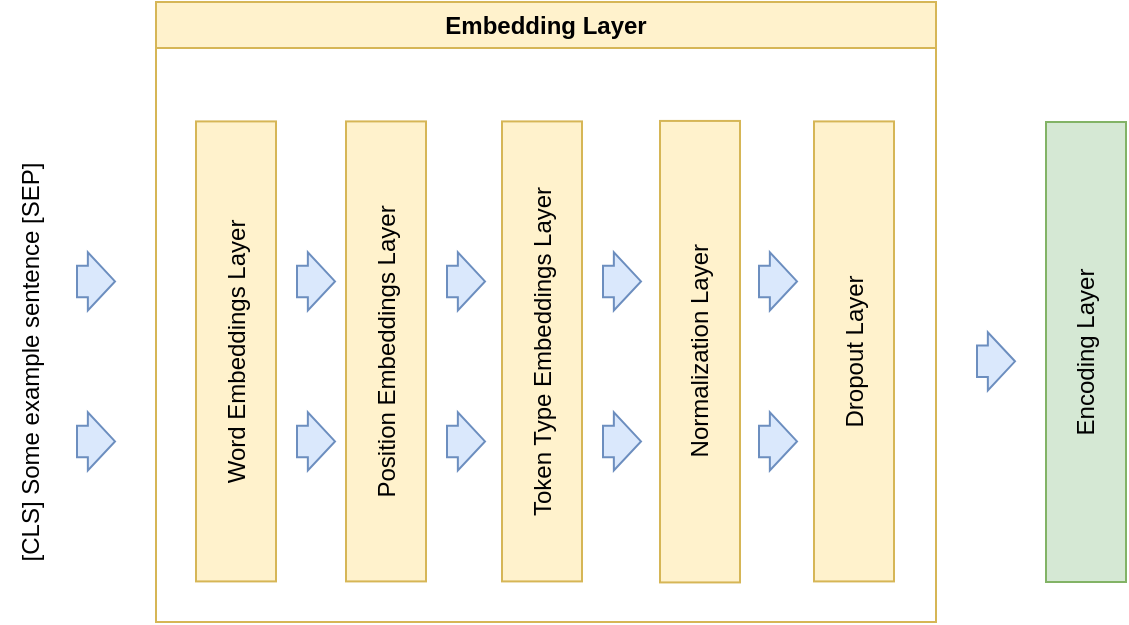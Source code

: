 <mxfile version="24.7.7" pages="2">
  <diagram id="ikIbyxx4KthH9B5A5lpR" name="Sinbert">
    <mxGraphModel dx="1386" dy="2072" grid="1" gridSize="10" guides="1" tooltips="1" connect="1" arrows="1" fold="1" page="1" pageScale="1" pageWidth="827" pageHeight="1169" math="0" shadow="0">
      <root>
        <mxCell id="0" />
        <mxCell id="1" parent="0" />
        <mxCell id="XpHfSNUMCgcCDpIOacCx-6" value="[CLS] Some example sentence [SEP]" style="text;html=1;align=center;verticalAlign=middle;whiteSpace=wrap;rounded=0;rotation=-90;" parent="1" vertex="1">
          <mxGeometry x="-80" y="155" width="235" height="30" as="geometry" />
        </mxCell>
        <mxCell id="XpHfSNUMCgcCDpIOacCx-11" value="" style="group" parent="1" vertex="1" connectable="0">
          <mxGeometry x="60" y="129.71" width="20" height="80" as="geometry" />
        </mxCell>
        <mxCell id="XpHfSNUMCgcCDpIOacCx-9" value="" style="shape=flexArrow;endArrow=classic;html=1;rounded=0;width=15.769;endSize=4.192;endWidth=12.352;fillColor=#dae8fc;strokeColor=#6c8ebf;" parent="XpHfSNUMCgcCDpIOacCx-11" edge="1">
          <mxGeometry width="50" height="50" relative="1" as="geometry">
            <mxPoint as="sourcePoint" />
            <mxPoint x="20" as="targetPoint" />
          </mxGeometry>
        </mxCell>
        <mxCell id="XpHfSNUMCgcCDpIOacCx-10" value="" style="shape=flexArrow;endArrow=classic;html=1;rounded=0;width=15.769;endSize=4.192;endWidth=12.352;fillColor=#dae8fc;strokeColor=#6c8ebf;" parent="XpHfSNUMCgcCDpIOacCx-11" edge="1">
          <mxGeometry width="50" height="50" relative="1" as="geometry">
            <mxPoint y="80" as="sourcePoint" />
            <mxPoint x="20" y="80" as="targetPoint" />
          </mxGeometry>
        </mxCell>
        <mxCell id="XpHfSNUMCgcCDpIOacCx-24" value="" style="shape=flexArrow;endArrow=classic;html=1;rounded=0;width=15.769;endSize=4.192;endWidth=12.352;fillColor=#dae8fc;strokeColor=#6c8ebf;" parent="1" edge="1">
          <mxGeometry width="50" height="50" relative="1" as="geometry">
            <mxPoint x="510" y="169.66" as="sourcePoint" />
            <mxPoint x="530" y="169.66" as="targetPoint" />
          </mxGeometry>
        </mxCell>
        <mxCell id="QSaBWFPyA-ZYtRfQn7DT-2" value="Encoding Layer" style="rounded=0;whiteSpace=wrap;html=1;rotation=-90;fillColor=#d5e8d4;strokeColor=#82b366;" parent="1" vertex="1">
          <mxGeometry x="450" y="145" width="230" height="40" as="geometry" />
        </mxCell>
        <mxCell id="QSaBWFPyA-ZYtRfQn7DT-6" value="Embedding Layer" style="swimlane;whiteSpace=wrap;html=1;fillColor=#fff2cc;strokeColor=#d6b656;" parent="1" vertex="1">
          <mxGeometry x="100" y="-10" width="390" height="310" as="geometry" />
        </mxCell>
        <mxCell id="2" value="Word Embeddings Layer" style="rounded=0;whiteSpace=wrap;html=1;rotation=-90;fillColor=#fff2cc;strokeColor=#d6b656;" parent="QSaBWFPyA-ZYtRfQn7DT-6" vertex="1">
          <mxGeometry x="-75" y="154.71" width="230" height="40" as="geometry" />
        </mxCell>
        <mxCell id="XpHfSNUMCgcCDpIOacCx-12" value="" style="group" parent="QSaBWFPyA-ZYtRfQn7DT-6" vertex="1" connectable="0">
          <mxGeometry x="70" y="139.71" width="20" height="80" as="geometry" />
        </mxCell>
        <mxCell id="XpHfSNUMCgcCDpIOacCx-7" value="" style="shape=flexArrow;endArrow=classic;html=1;rounded=0;width=15.769;endSize=4.192;endWidth=12.352;fillColor=#dae8fc;strokeColor=#6c8ebf;" parent="XpHfSNUMCgcCDpIOacCx-12" edge="1">
          <mxGeometry width="50" height="50" relative="1" as="geometry">
            <mxPoint as="sourcePoint" />
            <mxPoint x="20" as="targetPoint" />
          </mxGeometry>
        </mxCell>
        <mxCell id="XpHfSNUMCgcCDpIOacCx-8" value="" style="shape=flexArrow;endArrow=classic;html=1;rounded=0;width=15.769;endSize=4.192;endWidth=12.352;fillColor=#dae8fc;strokeColor=#6c8ebf;" parent="XpHfSNUMCgcCDpIOacCx-12" edge="1">
          <mxGeometry width="50" height="50" relative="1" as="geometry">
            <mxPoint y="80" as="sourcePoint" />
            <mxPoint x="20" y="80" as="targetPoint" />
          </mxGeometry>
        </mxCell>
        <mxCell id="XpHfSNUMCgcCDpIOacCx-2" value="Position Embeddings Layer" style="rounded=0;whiteSpace=wrap;html=1;rotation=-90;fillColor=#fff2cc;strokeColor=#d6b656;" parent="QSaBWFPyA-ZYtRfQn7DT-6" vertex="1">
          <mxGeometry y="154.71" width="230" height="40" as="geometry" />
        </mxCell>
        <mxCell id="XpHfSNUMCgcCDpIOacCx-13" value="" style="group" parent="QSaBWFPyA-ZYtRfQn7DT-6" vertex="1" connectable="0">
          <mxGeometry x="145" y="139.71" width="20" height="80" as="geometry" />
        </mxCell>
        <mxCell id="XpHfSNUMCgcCDpIOacCx-14" value="" style="shape=flexArrow;endArrow=classic;html=1;rounded=0;width=15.769;endSize=4.192;endWidth=12.352;fillColor=#dae8fc;strokeColor=#6c8ebf;" parent="XpHfSNUMCgcCDpIOacCx-13" edge="1">
          <mxGeometry width="50" height="50" relative="1" as="geometry">
            <mxPoint as="sourcePoint" />
            <mxPoint x="20" as="targetPoint" />
          </mxGeometry>
        </mxCell>
        <mxCell id="XpHfSNUMCgcCDpIOacCx-15" value="" style="shape=flexArrow;endArrow=classic;html=1;rounded=0;width=15.769;endSize=4.192;endWidth=12.352;fillColor=#dae8fc;strokeColor=#6c8ebf;" parent="XpHfSNUMCgcCDpIOacCx-13" edge="1">
          <mxGeometry width="50" height="50" relative="1" as="geometry">
            <mxPoint y="80" as="sourcePoint" />
            <mxPoint x="20" y="80" as="targetPoint" />
          </mxGeometry>
        </mxCell>
        <mxCell id="XpHfSNUMCgcCDpIOacCx-3" value="Token Type Embeddings Layer" style="rounded=0;whiteSpace=wrap;html=1;rotation=-90;fillColor=#fff2cc;strokeColor=#d6b656;" parent="QSaBWFPyA-ZYtRfQn7DT-6" vertex="1">
          <mxGeometry x="78" y="154.71" width="230" height="40" as="geometry" />
        </mxCell>
        <mxCell id="XpHfSNUMCgcCDpIOacCx-16" value="" style="group" parent="QSaBWFPyA-ZYtRfQn7DT-6" vertex="1" connectable="0">
          <mxGeometry x="223" y="139.71" width="20" height="80" as="geometry" />
        </mxCell>
        <mxCell id="XpHfSNUMCgcCDpIOacCx-17" value="" style="shape=flexArrow;endArrow=classic;html=1;rounded=0;width=15.769;endSize=4.192;endWidth=12.352;fillColor=#dae8fc;strokeColor=#6c8ebf;" parent="XpHfSNUMCgcCDpIOacCx-16" edge="1">
          <mxGeometry width="50" height="50" relative="1" as="geometry">
            <mxPoint as="sourcePoint" />
            <mxPoint x="20" as="targetPoint" />
          </mxGeometry>
        </mxCell>
        <mxCell id="XpHfSNUMCgcCDpIOacCx-18" value="" style="shape=flexArrow;endArrow=classic;html=1;rounded=0;width=15.769;endSize=4.192;endWidth=12.352;fillColor=#dae8fc;strokeColor=#6c8ebf;" parent="XpHfSNUMCgcCDpIOacCx-16" edge="1">
          <mxGeometry width="50" height="50" relative="1" as="geometry">
            <mxPoint y="80" as="sourcePoint" />
            <mxPoint x="20" y="80" as="targetPoint" />
          </mxGeometry>
        </mxCell>
        <mxCell id="XpHfSNUMCgcCDpIOacCx-4" value="Normalization Layer" style="rounded=0;whiteSpace=wrap;html=1;rotation=-90;fillColor=#fff2cc;strokeColor=#d6b656;" parent="QSaBWFPyA-ZYtRfQn7DT-6" vertex="1">
          <mxGeometry x="156.63" y="154.84" width="230.75" height="40" as="geometry" />
        </mxCell>
        <mxCell id="XpHfSNUMCgcCDpIOacCx-19" value="" style="group" parent="QSaBWFPyA-ZYtRfQn7DT-6" vertex="1" connectable="0">
          <mxGeometry x="301" y="139.71" width="20" height="80" as="geometry" />
        </mxCell>
        <mxCell id="XpHfSNUMCgcCDpIOacCx-20" value="" style="shape=flexArrow;endArrow=classic;html=1;rounded=0;width=15.769;endSize=4.192;endWidth=12.352;fillColor=#dae8fc;strokeColor=#6c8ebf;" parent="XpHfSNUMCgcCDpIOacCx-19" edge="1">
          <mxGeometry width="50" height="50" relative="1" as="geometry">
            <mxPoint as="sourcePoint" />
            <mxPoint x="20" as="targetPoint" />
          </mxGeometry>
        </mxCell>
        <mxCell id="XpHfSNUMCgcCDpIOacCx-21" value="" style="shape=flexArrow;endArrow=classic;html=1;rounded=0;width=15.769;endSize=4.192;endWidth=12.352;fillColor=#dae8fc;strokeColor=#6c8ebf;" parent="XpHfSNUMCgcCDpIOacCx-19" edge="1">
          <mxGeometry width="50" height="50" relative="1" as="geometry">
            <mxPoint y="80" as="sourcePoint" />
            <mxPoint x="20" y="80" as="targetPoint" />
          </mxGeometry>
        </mxCell>
        <mxCell id="XpHfSNUMCgcCDpIOacCx-5" value="Dropout Layer" style="rounded=0;whiteSpace=wrap;html=1;rotation=-90;fillColor=#fff2cc;strokeColor=#d6b656;" parent="QSaBWFPyA-ZYtRfQn7DT-6" vertex="1">
          <mxGeometry x="234" y="154.71" width="230" height="40" as="geometry" />
        </mxCell>
      </root>
    </mxGraphModel>
  </diagram>
  <diagram id="r0QlKUlkS1UwPX1whHmE" name="SBert">
    <mxGraphModel dx="1386" dy="903" grid="1" gridSize="10" guides="1" tooltips="1" connect="1" arrows="1" fold="1" page="1" pageScale="1" pageWidth="850" pageHeight="1100" math="0" shadow="0">
      <root>
        <mxCell id="0" />
        <mxCell id="1" parent="0" />
        <mxCell id="cFtPa4_5ubFqDdTFE6YO-1" value="[CLS] Some example sentence [SEP]" style="text;html=1;align=center;verticalAlign=middle;whiteSpace=wrap;rounded=0;rotation=-90;" vertex="1" parent="1">
          <mxGeometry x="-80" y="155" width="235" height="30" as="geometry" />
        </mxCell>
        <mxCell id="cFtPa4_5ubFqDdTFE6YO-2" value="" style="group" vertex="1" connectable="0" parent="1">
          <mxGeometry x="60" y="129.71" width="20" height="80" as="geometry" />
        </mxCell>
        <mxCell id="cFtPa4_5ubFqDdTFE6YO-3" value="" style="shape=flexArrow;endArrow=classic;html=1;rounded=0;width=15.769;endSize=4.192;endWidth=12.352;fillColor=#dae8fc;strokeColor=#6c8ebf;" edge="1" parent="cFtPa4_5ubFqDdTFE6YO-2">
          <mxGeometry width="50" height="50" relative="1" as="geometry">
            <mxPoint as="sourcePoint" />
            <mxPoint x="20" as="targetPoint" />
          </mxGeometry>
        </mxCell>
        <mxCell id="cFtPa4_5ubFqDdTFE6YO-4" value="" style="shape=flexArrow;endArrow=classic;html=1;rounded=0;width=15.769;endSize=4.192;endWidth=12.352;fillColor=#dae8fc;strokeColor=#6c8ebf;" edge="1" parent="cFtPa4_5ubFqDdTFE6YO-2">
          <mxGeometry width="50" height="50" relative="1" as="geometry">
            <mxPoint y="80" as="sourcePoint" />
            <mxPoint x="20" y="80" as="targetPoint" />
          </mxGeometry>
        </mxCell>
        <mxCell id="cFtPa4_5ubFqDdTFE6YO-5" value="" style="shape=flexArrow;endArrow=classic;html=1;rounded=0;width=15.769;endSize=4.192;endWidth=12.352;fillColor=#dae8fc;strokeColor=#6c8ebf;" edge="1" parent="1">
          <mxGeometry width="50" height="50" relative="1" as="geometry">
            <mxPoint x="275" y="169.66" as="sourcePoint" />
            <mxPoint x="295" y="169.66" as="targetPoint" />
          </mxGeometry>
        </mxCell>
        <mxCell id="cFtPa4_5ubFqDdTFE6YO-25" value="Roberta Transformer Layer" style="rounded=0;whiteSpace=wrap;html=1;rotation=-90;fillColor=#fff2cc;strokeColor=#d6b656;" vertex="1" parent="1">
          <mxGeometry x="20" y="144.71" width="230" height="40" as="geometry" />
        </mxCell>
        <mxCell id="cFtPa4_5ubFqDdTFE6YO-26" value="" style="group" vertex="1" connectable="0" parent="1">
          <mxGeometry x="170" y="129.71" width="20" height="80" as="geometry" />
        </mxCell>
        <mxCell id="cFtPa4_5ubFqDdTFE6YO-27" value="" style="shape=flexArrow;endArrow=classic;html=1;rounded=0;width=15.769;endSize=4.192;endWidth=12.352;fillColor=#dae8fc;strokeColor=#6c8ebf;" edge="1" parent="cFtPa4_5ubFqDdTFE6YO-26">
          <mxGeometry width="50" height="50" relative="1" as="geometry">
            <mxPoint as="sourcePoint" />
            <mxPoint x="20" as="targetPoint" />
          </mxGeometry>
        </mxCell>
        <mxCell id="cFtPa4_5ubFqDdTFE6YO-28" value="" style="shape=flexArrow;endArrow=classic;html=1;rounded=0;width=15.769;endSize=4.192;endWidth=12.352;fillColor=#dae8fc;strokeColor=#6c8ebf;" edge="1" parent="cFtPa4_5ubFqDdTFE6YO-26">
          <mxGeometry width="50" height="50" relative="1" as="geometry">
            <mxPoint y="80" as="sourcePoint" />
            <mxPoint x="20" y="80" as="targetPoint" />
          </mxGeometry>
        </mxCell>
        <mxCell id="cFtPa4_5ubFqDdTFE6YO-29" value="Pooling Layer" style="rounded=0;whiteSpace=wrap;html=1;rotation=-90;fillColor=#fff2cc;strokeColor=#d6b656;" vertex="1" parent="1">
          <mxGeometry x="110" y="144.71" width="230" height="40" as="geometry" />
        </mxCell>
        <mxCell id="cFtPa4_5ubFqDdTFE6YO-31" value="Embeddings" style="text;html=1;align=center;verticalAlign=middle;whiteSpace=wrap;rounded=0;rotation=-90;" vertex="1" parent="1">
          <mxGeometry x="210" y="155" width="235" height="30" as="geometry" />
        </mxCell>
      </root>
    </mxGraphModel>
  </diagram>
</mxfile>
